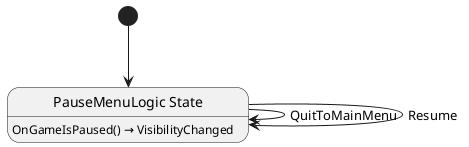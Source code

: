 @startuml PauseMenuLogic
state "PauseMenuLogic State" as Shellguard_UI_PauseMenuLogic_State

Shellguard_UI_PauseMenuLogic_State --> Shellguard_UI_PauseMenuLogic_State : QuitToMainMenu
Shellguard_UI_PauseMenuLogic_State --> Shellguard_UI_PauseMenuLogic_State : Resume

Shellguard_UI_PauseMenuLogic_State : OnGameIsPaused() → VisibilityChanged

[*] --> Shellguard_UI_PauseMenuLogic_State
@enduml